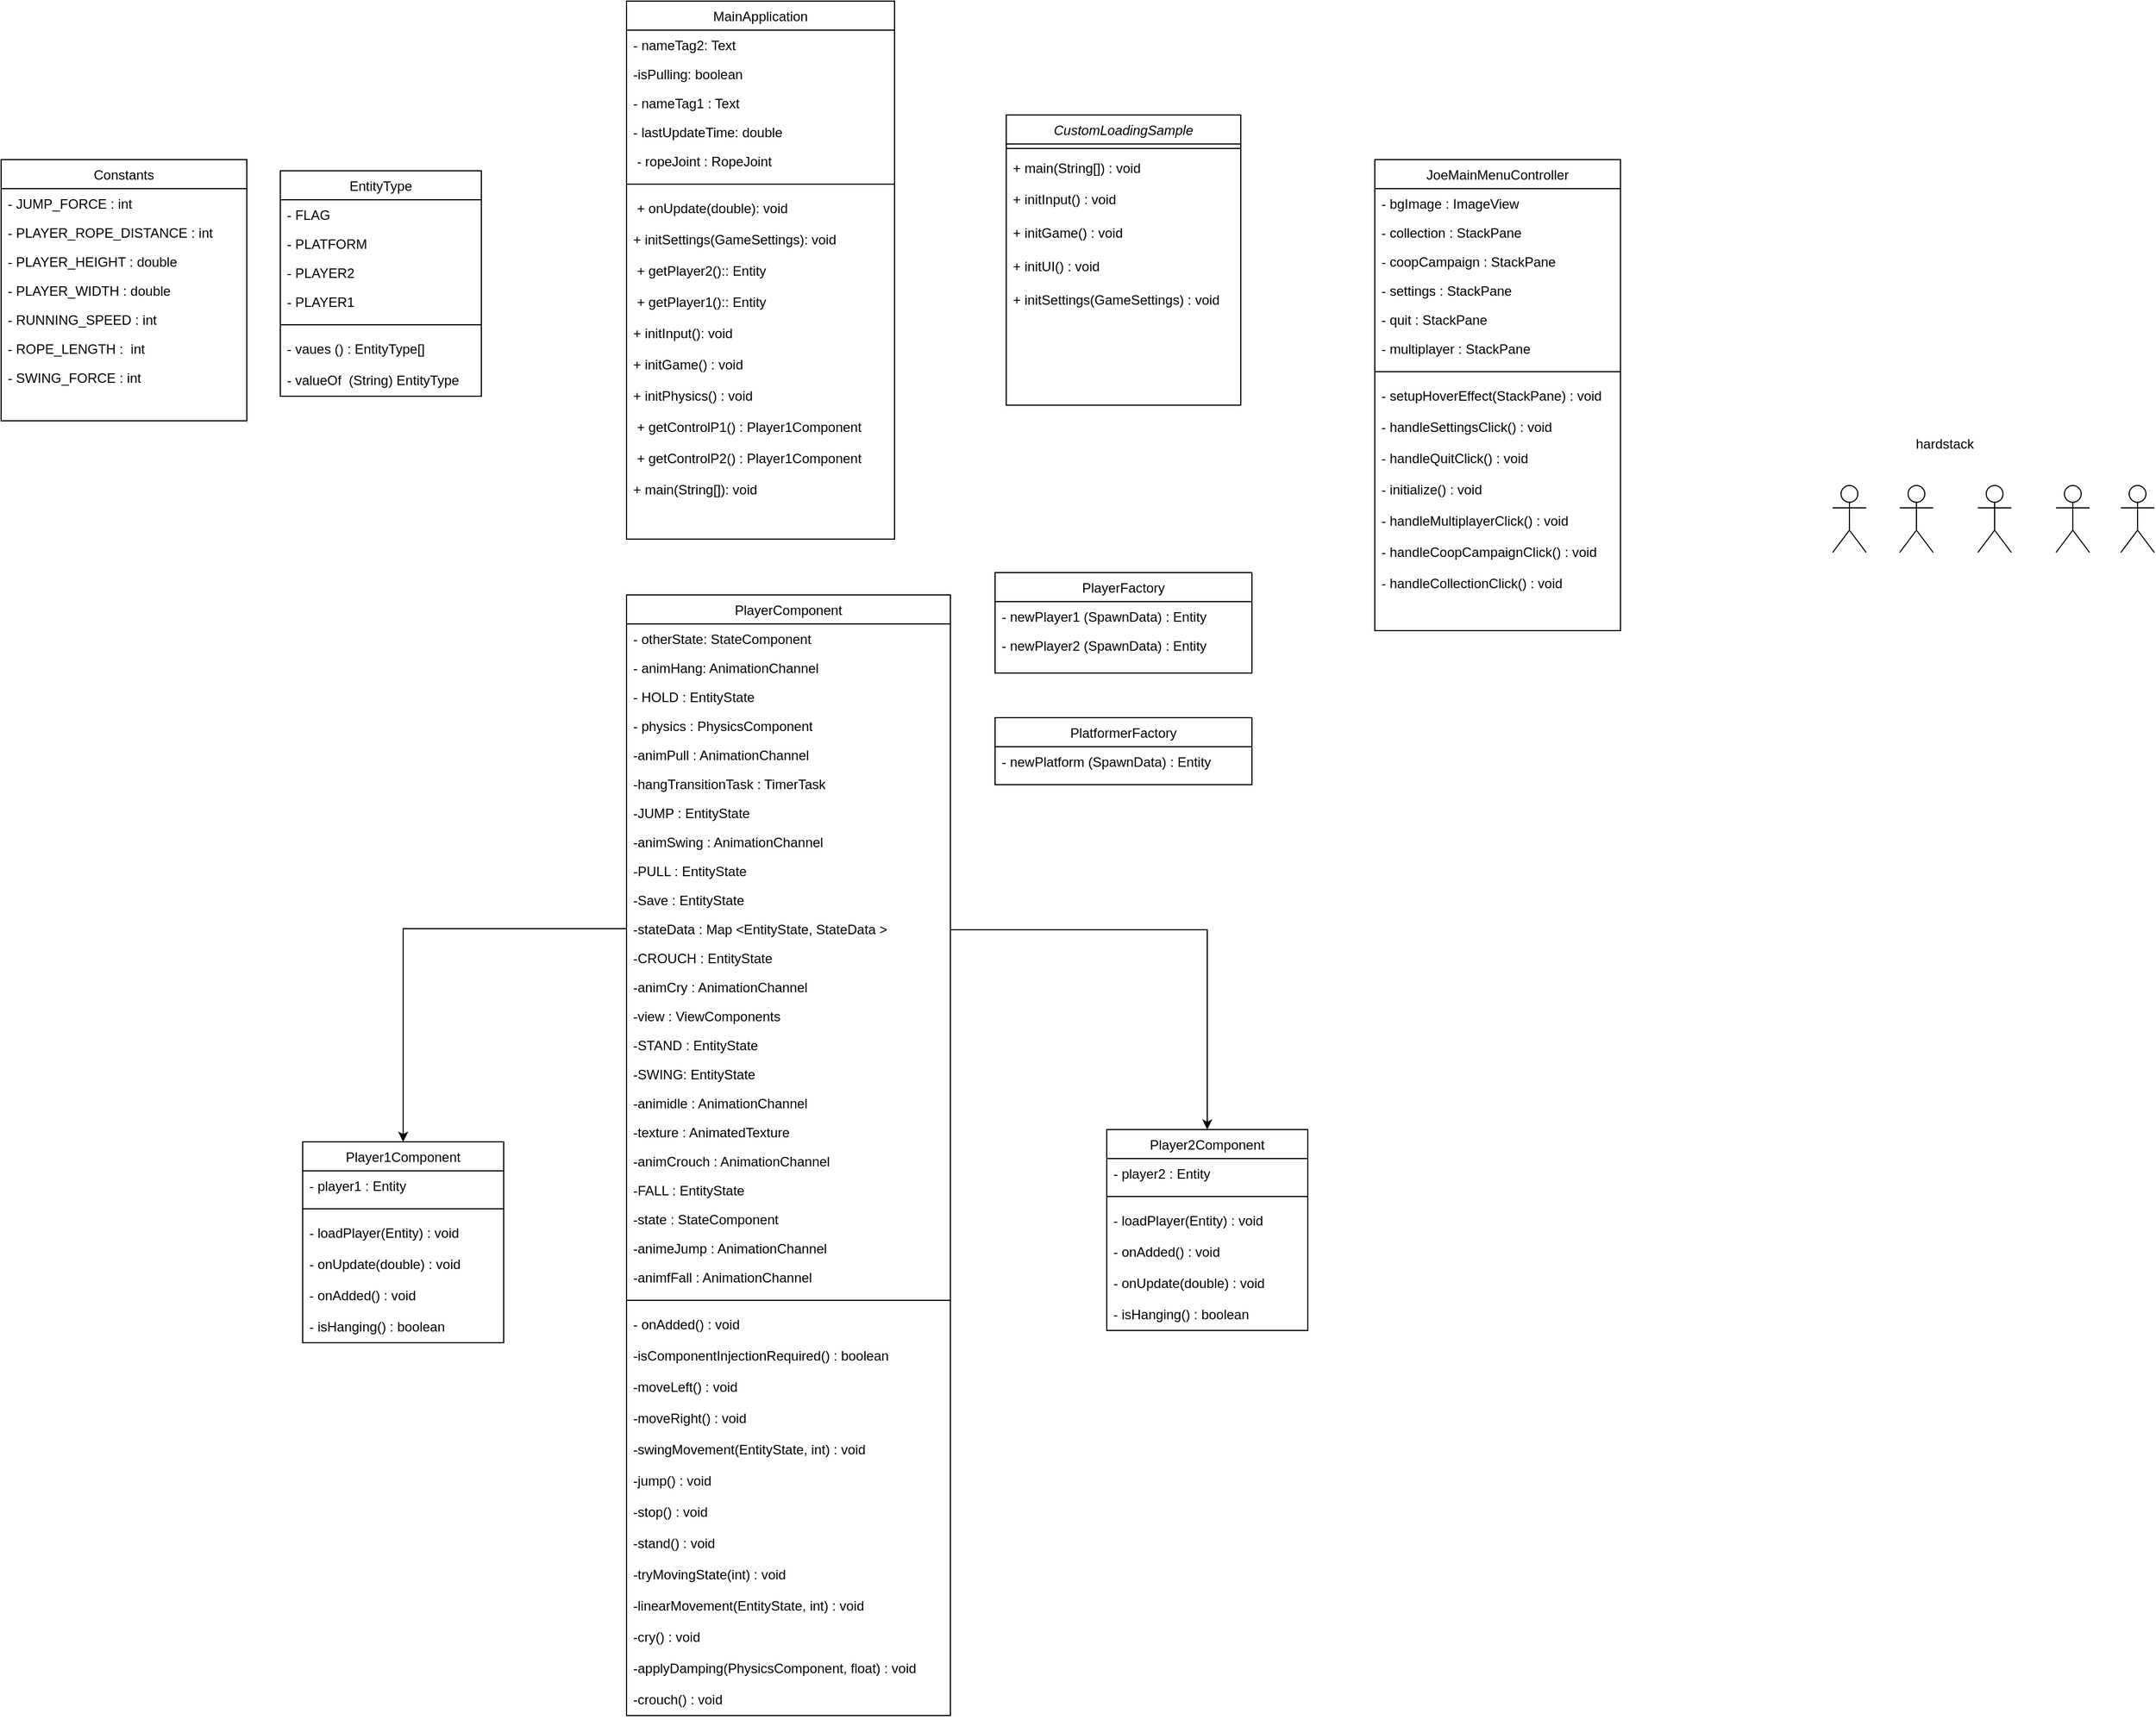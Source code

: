 <mxfile version="26.2.15">
  <diagram id="C5RBs43oDa-KdzZeNtuy" name="Page-1">
    <mxGraphModel dx="2374" dy="3642" grid="1" gridSize="10" guides="1" tooltips="1" connect="1" arrows="1" fold="1" page="1" pageScale="1" pageWidth="827" pageHeight="1169" math="0" shadow="0">
      <root>
        <mxCell id="WIyWlLk6GJQsqaUBKTNV-0" />
        <mxCell id="WIyWlLk6GJQsqaUBKTNV-1" parent="WIyWlLk6GJQsqaUBKTNV-0" />
        <mxCell id="zkfFHV4jXpPFQw0GAbJ--0" value="CustomLoadingSample" style="swimlane;fontStyle=2;align=center;verticalAlign=top;childLayout=stackLayout;horizontal=1;startSize=26;horizontalStack=0;resizeParent=1;resizeLast=0;collapsible=1;marginBottom=0;rounded=0;shadow=0;strokeWidth=1;" parent="WIyWlLk6GJQsqaUBKTNV-1" vertex="1">
          <mxGeometry x="350" y="80" width="210" height="260" as="geometry">
            <mxRectangle x="230" y="140" width="160" height="26" as="alternateBounds" />
          </mxGeometry>
        </mxCell>
        <mxCell id="zkfFHV4jXpPFQw0GAbJ--4" value="" style="line;html=1;strokeWidth=1;align=left;verticalAlign=middle;spacingTop=-1;spacingLeft=3;spacingRight=3;rotatable=0;labelPosition=right;points=[];portConstraint=eastwest;" parent="zkfFHV4jXpPFQw0GAbJ--0" vertex="1">
          <mxGeometry y="26" width="210" height="8" as="geometry" />
        </mxCell>
        <mxCell id="zkfFHV4jXpPFQw0GAbJ--5" value="+ main(String[]) : void" style="text;align=left;verticalAlign=top;spacingLeft=4;spacingRight=4;overflow=hidden;rotatable=0;points=[[0,0.5],[1,0.5]];portConstraint=eastwest;" parent="zkfFHV4jXpPFQw0GAbJ--0" vertex="1">
          <mxGeometry y="34" width="210" height="28" as="geometry" />
        </mxCell>
        <mxCell id="DbV5w_XFNbWN96v9pGrF-8" value="+ initInput() : void" style="text;align=left;verticalAlign=top;spacingLeft=4;spacingRight=4;overflow=hidden;rotatable=0;points=[[0,0.5],[1,0.5]];portConstraint=eastwest;" parent="zkfFHV4jXpPFQw0GAbJ--0" vertex="1">
          <mxGeometry y="62" width="210" height="30" as="geometry" />
        </mxCell>
        <mxCell id="DbV5w_XFNbWN96v9pGrF-9" value="+ initGame() : void" style="text;align=left;verticalAlign=top;spacingLeft=4;spacingRight=4;overflow=hidden;rotatable=0;points=[[0,0.5],[1,0.5]];portConstraint=eastwest;" parent="zkfFHV4jXpPFQw0GAbJ--0" vertex="1">
          <mxGeometry y="92" width="210" height="30" as="geometry" />
        </mxCell>
        <mxCell id="O3Rn4kONq-BnRE4quSy--12" value="+ initUI() : void" style="text;align=left;verticalAlign=top;spacingLeft=4;spacingRight=4;overflow=hidden;rotatable=0;points=[[0,0.5],[1,0.5]];portConstraint=eastwest;" vertex="1" parent="zkfFHV4jXpPFQw0GAbJ--0">
          <mxGeometry y="122" width="210" height="30" as="geometry" />
        </mxCell>
        <mxCell id="O3Rn4kONq-BnRE4quSy--11" value="+ initSettings(GameSettings) : void" style="text;align=left;verticalAlign=top;spacingLeft=4;spacingRight=4;overflow=hidden;rotatable=0;points=[[0,0.5],[1,0.5]];portConstraint=eastwest;" vertex="1" parent="zkfFHV4jXpPFQw0GAbJ--0">
          <mxGeometry y="152" width="210" height="30" as="geometry" />
        </mxCell>
        <mxCell id="O3Rn4kONq-BnRE4quSy--10" style="text;align=left;verticalAlign=top;spacingLeft=4;spacingRight=4;overflow=hidden;rotatable=0;points=[[0,0.5],[1,0.5]];portConstraint=eastwest;" vertex="1" parent="zkfFHV4jXpPFQw0GAbJ--0">
          <mxGeometry y="182" width="210" height="30" as="geometry" />
        </mxCell>
        <mxCell id="O3Rn4kONq-BnRE4quSy--9" style="text;align=left;verticalAlign=top;spacingLeft=4;spacingRight=4;overflow=hidden;rotatable=0;points=[[0,0.5],[1,0.5]];portConstraint=eastwest;" vertex="1" parent="zkfFHV4jXpPFQw0GAbJ--0">
          <mxGeometry y="212" width="210" height="30" as="geometry" />
        </mxCell>
        <mxCell id="zkfFHV4jXpPFQw0GAbJ--13" value="EntityType" style="swimlane;fontStyle=0;align=center;verticalAlign=top;childLayout=stackLayout;horizontal=1;startSize=26;horizontalStack=0;resizeParent=1;resizeLast=0;collapsible=1;marginBottom=0;rounded=0;shadow=0;strokeWidth=1;" parent="WIyWlLk6GJQsqaUBKTNV-1" vertex="1">
          <mxGeometry x="-300" y="130" width="180" height="202" as="geometry">
            <mxRectangle x="340" y="380" width="170" height="26" as="alternateBounds" />
          </mxGeometry>
        </mxCell>
        <mxCell id="zkfFHV4jXpPFQw0GAbJ--14" value="- FLAG" style="text;align=left;verticalAlign=top;spacingLeft=4;spacingRight=4;overflow=hidden;rotatable=0;points=[[0,0.5],[1,0.5]];portConstraint=eastwest;" parent="zkfFHV4jXpPFQw0GAbJ--13" vertex="1">
          <mxGeometry y="26" width="180" height="26" as="geometry" />
        </mxCell>
        <mxCell id="DbV5w_XFNbWN96v9pGrF-10" value="- PLATFORM" style="text;align=left;verticalAlign=top;spacingLeft=4;spacingRight=4;overflow=hidden;rotatable=0;points=[[0,0.5],[1,0.5]];portConstraint=eastwest;" parent="zkfFHV4jXpPFQw0GAbJ--13" vertex="1">
          <mxGeometry y="52" width="180" height="26" as="geometry" />
        </mxCell>
        <mxCell id="DbV5w_XFNbWN96v9pGrF-11" value="- PLAYER2" style="text;align=left;verticalAlign=top;spacingLeft=4;spacingRight=4;overflow=hidden;rotatable=0;points=[[0,0.5],[1,0.5]];portConstraint=eastwest;" parent="zkfFHV4jXpPFQw0GAbJ--13" vertex="1">
          <mxGeometry y="78" width="180" height="26" as="geometry" />
        </mxCell>
        <mxCell id="O3Rn4kONq-BnRE4quSy--18" value="- PLAYER1" style="text;align=left;verticalAlign=top;spacingLeft=4;spacingRight=4;overflow=hidden;rotatable=0;points=[[0,0.5],[1,0.5]];portConstraint=eastwest;" vertex="1" parent="zkfFHV4jXpPFQw0GAbJ--13">
          <mxGeometry y="104" width="180" height="26" as="geometry" />
        </mxCell>
        <mxCell id="zkfFHV4jXpPFQw0GAbJ--15" value="" style="line;html=1;strokeWidth=1;align=left;verticalAlign=middle;spacingTop=-1;spacingLeft=3;spacingRight=3;rotatable=0;labelPosition=right;points=[];portConstraint=eastwest;" parent="zkfFHV4jXpPFQw0GAbJ--13" vertex="1">
          <mxGeometry y="130" width="180" height="16" as="geometry" />
        </mxCell>
        <mxCell id="DbV5w_XFNbWN96v9pGrF-12" value="- vaues () : EntityType[]" style="text;align=left;verticalAlign=top;spacingLeft=4;spacingRight=4;overflow=hidden;rotatable=0;points=[[0,0.5],[1,0.5]];portConstraint=eastwest;" parent="zkfFHV4jXpPFQw0GAbJ--13" vertex="1">
          <mxGeometry y="146" width="180" height="28" as="geometry" />
        </mxCell>
        <mxCell id="DbV5w_XFNbWN96v9pGrF-13" value="- valueOf  (String) EntityType" style="text;align=left;verticalAlign=top;spacingLeft=4;spacingRight=4;overflow=hidden;rotatable=0;points=[[0,0.5],[1,0.5]];portConstraint=eastwest;" parent="zkfFHV4jXpPFQw0GAbJ--13" vertex="1">
          <mxGeometry y="174" width="180" height="28" as="geometry" />
        </mxCell>
        <mxCell id="vvOoQ_VGZWpMhHezO4d6-0" value="&lt;div&gt;&lt;br&gt;&lt;/div&gt;" style="shape=umlActor;verticalLabelPosition=bottom;verticalAlign=top;html=1;outlineConnect=0;" parent="WIyWlLk6GJQsqaUBKTNV-1" vertex="1">
          <mxGeometry x="1290" y="412" width="30" height="60" as="geometry" />
        </mxCell>
        <mxCell id="vvOoQ_VGZWpMhHezO4d6-7" value="" style="shape=umlActor;verticalLabelPosition=bottom;verticalAlign=top;html=1;outlineConnect=0;" parent="WIyWlLk6GJQsqaUBKTNV-1" vertex="1">
          <mxGeometry x="1220" y="412" width="30" height="60" as="geometry" />
        </mxCell>
        <mxCell id="vvOoQ_VGZWpMhHezO4d6-8" value="" style="shape=umlActor;verticalLabelPosition=bottom;verticalAlign=top;html=1;outlineConnect=0;" parent="WIyWlLk6GJQsqaUBKTNV-1" vertex="1">
          <mxGeometry x="1150" y="412" width="30" height="60" as="geometry" />
        </mxCell>
        <mxCell id="vvOoQ_VGZWpMhHezO4d6-9" value="" style="shape=umlActor;verticalLabelPosition=bottom;verticalAlign=top;html=1;outlineConnect=0;" parent="WIyWlLk6GJQsqaUBKTNV-1" vertex="1">
          <mxGeometry x="1090" y="412" width="30" height="60" as="geometry" />
        </mxCell>
        <mxCell id="vvOoQ_VGZWpMhHezO4d6-10" value="" style="shape=umlActor;verticalLabelPosition=bottom;verticalAlign=top;html=1;outlineConnect=0;" parent="WIyWlLk6GJQsqaUBKTNV-1" vertex="1">
          <mxGeometry x="1348" y="412" width="30" height="60" as="geometry" />
        </mxCell>
        <mxCell id="vvOoQ_VGZWpMhHezO4d6-12" value="hardstack" style="text;html=1;align=center;verticalAlign=middle;resizable=0;points=[];autosize=1;strokeColor=none;fillColor=none;" parent="WIyWlLk6GJQsqaUBKTNV-1" vertex="1">
          <mxGeometry x="1150" y="360" width="80" height="30" as="geometry" />
        </mxCell>
        <mxCell id="DbV5w_XFNbWN96v9pGrF-38" value="Player2Component" style="swimlane;fontStyle=0;align=center;verticalAlign=top;childLayout=stackLayout;horizontal=1;startSize=26;horizontalStack=0;resizeParent=1;resizeLast=0;collapsible=1;marginBottom=0;rounded=0;shadow=0;strokeWidth=1;" parent="WIyWlLk6GJQsqaUBKTNV-1" vertex="1">
          <mxGeometry x="440" y="989" width="180" height="180" as="geometry">
            <mxRectangle x="340" y="380" width="170" height="26" as="alternateBounds" />
          </mxGeometry>
        </mxCell>
        <mxCell id="DbV5w_XFNbWN96v9pGrF-39" value="- player2 : Entity" style="text;align=left;verticalAlign=top;spacingLeft=4;spacingRight=4;overflow=hidden;rotatable=0;points=[[0,0.5],[1,0.5]];portConstraint=eastwest;" parent="DbV5w_XFNbWN96v9pGrF-38" vertex="1">
          <mxGeometry y="26" width="180" height="26" as="geometry" />
        </mxCell>
        <mxCell id="DbV5w_XFNbWN96v9pGrF-41" value="" style="line;html=1;strokeWidth=1;align=left;verticalAlign=middle;spacingTop=-1;spacingLeft=3;spacingRight=3;rotatable=0;labelPosition=right;points=[];portConstraint=eastwest;" parent="DbV5w_XFNbWN96v9pGrF-38" vertex="1">
          <mxGeometry y="52" width="180" height="16" as="geometry" />
        </mxCell>
        <mxCell id="DbV5w_XFNbWN96v9pGrF-42" value="- loadPlayer(Entity) : void" style="text;align=left;verticalAlign=top;spacingLeft=4;spacingRight=4;overflow=hidden;rotatable=0;points=[[0,0.5],[1,0.5]];portConstraint=eastwest;" parent="DbV5w_XFNbWN96v9pGrF-38" vertex="1">
          <mxGeometry y="68" width="180" height="28" as="geometry" />
        </mxCell>
        <mxCell id="O3Rn4kONq-BnRE4quSy--27" value="- onAdded() : void" style="text;align=left;verticalAlign=top;spacingLeft=4;spacingRight=4;overflow=hidden;rotatable=0;points=[[0,0.5],[1,0.5]];portConstraint=eastwest;" vertex="1" parent="DbV5w_XFNbWN96v9pGrF-38">
          <mxGeometry y="96" width="180" height="28" as="geometry" />
        </mxCell>
        <mxCell id="DbV5w_XFNbWN96v9pGrF-43" value="- onUpdate(double) : void" style="text;align=left;verticalAlign=top;spacingLeft=4;spacingRight=4;overflow=hidden;rotatable=0;points=[[0,0.5],[1,0.5]];portConstraint=eastwest;" parent="DbV5w_XFNbWN96v9pGrF-38" vertex="1">
          <mxGeometry y="124" width="180" height="28" as="geometry" />
        </mxCell>
        <mxCell id="O3Rn4kONq-BnRE4quSy--26" value="- isHanging() : boolean" style="text;align=left;verticalAlign=top;spacingLeft=4;spacingRight=4;overflow=hidden;rotatable=0;points=[[0,0.5],[1,0.5]];portConstraint=eastwest;" vertex="1" parent="DbV5w_XFNbWN96v9pGrF-38">
          <mxGeometry y="152" width="180" height="28" as="geometry" />
        </mxCell>
        <mxCell id="DbV5w_XFNbWN96v9pGrF-45" value="JoeMainMenuController" style="swimlane;fontStyle=0;align=center;verticalAlign=top;childLayout=stackLayout;horizontal=1;startSize=26;horizontalStack=0;resizeParent=1;resizeLast=0;collapsible=1;marginBottom=0;rounded=0;shadow=0;strokeWidth=1;" parent="WIyWlLk6GJQsqaUBKTNV-1" vertex="1">
          <mxGeometry x="680" y="120" width="220" height="422" as="geometry">
            <mxRectangle x="340" y="380" width="170" height="26" as="alternateBounds" />
          </mxGeometry>
        </mxCell>
        <mxCell id="DbV5w_XFNbWN96v9pGrF-46" value="- bgImage : ImageView" style="text;align=left;verticalAlign=top;spacingLeft=4;spacingRight=4;overflow=hidden;rotatable=0;points=[[0,0.5],[1,0.5]];portConstraint=eastwest;" parent="DbV5w_XFNbWN96v9pGrF-45" vertex="1">
          <mxGeometry y="26" width="220" height="26" as="geometry" />
        </mxCell>
        <mxCell id="DbV5w_XFNbWN96v9pGrF-47" value="- collection : StackPane" style="text;align=left;verticalAlign=top;spacingLeft=4;spacingRight=4;overflow=hidden;rotatable=0;points=[[0,0.5],[1,0.5]];portConstraint=eastwest;" parent="DbV5w_XFNbWN96v9pGrF-45" vertex="1">
          <mxGeometry y="52" width="220" height="26" as="geometry" />
        </mxCell>
        <mxCell id="DbV5w_XFNbWN96v9pGrF-52" value="- coopCampaign : StackPane" style="text;align=left;verticalAlign=top;spacingLeft=4;spacingRight=4;overflow=hidden;rotatable=0;points=[[0,0.5],[1,0.5]];portConstraint=eastwest;" parent="DbV5w_XFNbWN96v9pGrF-45" vertex="1">
          <mxGeometry y="78" width="220" height="26" as="geometry" />
        </mxCell>
        <mxCell id="DbV5w_XFNbWN96v9pGrF-53" value="- settings : StackPane" style="text;align=left;verticalAlign=top;spacingLeft=4;spacingRight=4;overflow=hidden;rotatable=0;points=[[0,0.5],[1,0.5]];portConstraint=eastwest;" parent="DbV5w_XFNbWN96v9pGrF-45" vertex="1">
          <mxGeometry y="104" width="220" height="26" as="geometry" />
        </mxCell>
        <mxCell id="O3Rn4kONq-BnRE4quSy--14" value="- quit : StackPane" style="text;align=left;verticalAlign=top;spacingLeft=4;spacingRight=4;overflow=hidden;rotatable=0;points=[[0,0.5],[1,0.5]];portConstraint=eastwest;" vertex="1" parent="DbV5w_XFNbWN96v9pGrF-45">
          <mxGeometry y="130" width="220" height="26" as="geometry" />
        </mxCell>
        <mxCell id="O3Rn4kONq-BnRE4quSy--13" value="- multiplayer : StackPane" style="text;align=left;verticalAlign=top;spacingLeft=4;spacingRight=4;overflow=hidden;rotatable=0;points=[[0,0.5],[1,0.5]];portConstraint=eastwest;" vertex="1" parent="DbV5w_XFNbWN96v9pGrF-45">
          <mxGeometry y="156" width="220" height="26" as="geometry" />
        </mxCell>
        <mxCell id="DbV5w_XFNbWN96v9pGrF-48" value="" style="line;html=1;strokeWidth=1;align=left;verticalAlign=middle;spacingTop=-1;spacingLeft=3;spacingRight=3;rotatable=0;labelPosition=right;points=[];portConstraint=eastwest;" parent="DbV5w_XFNbWN96v9pGrF-45" vertex="1">
          <mxGeometry y="182" width="220" height="16" as="geometry" />
        </mxCell>
        <mxCell id="DbV5w_XFNbWN96v9pGrF-49" value="- setupHoverEffect(StackPane) : void" style="text;align=left;verticalAlign=top;spacingLeft=4;spacingRight=4;overflow=hidden;rotatable=0;points=[[0,0.5],[1,0.5]];portConstraint=eastwest;" parent="DbV5w_XFNbWN96v9pGrF-45" vertex="1">
          <mxGeometry y="198" width="220" height="28" as="geometry" />
        </mxCell>
        <mxCell id="DbV5w_XFNbWN96v9pGrF-50" value="- handleSettingsClick() : void" style="text;align=left;verticalAlign=top;spacingLeft=4;spacingRight=4;overflow=hidden;rotatable=0;points=[[0,0.5],[1,0.5]];portConstraint=eastwest;" parent="DbV5w_XFNbWN96v9pGrF-45" vertex="1">
          <mxGeometry y="226" width="220" height="28" as="geometry" />
        </mxCell>
        <mxCell id="O3Rn4kONq-BnRE4quSy--24" value="- handleQuitClick() : void" style="text;align=left;verticalAlign=top;spacingLeft=4;spacingRight=4;overflow=hidden;rotatable=0;points=[[0,0.5],[1,0.5]];portConstraint=eastwest;" vertex="1" parent="DbV5w_XFNbWN96v9pGrF-45">
          <mxGeometry y="254" width="220" height="28" as="geometry" />
        </mxCell>
        <mxCell id="O3Rn4kONq-BnRE4quSy--23" value="- initialize() : void" style="text;align=left;verticalAlign=top;spacingLeft=4;spacingRight=4;overflow=hidden;rotatable=0;points=[[0,0.5],[1,0.5]];portConstraint=eastwest;" vertex="1" parent="DbV5w_XFNbWN96v9pGrF-45">
          <mxGeometry y="282" width="220" height="28" as="geometry" />
        </mxCell>
        <mxCell id="O3Rn4kONq-BnRE4quSy--22" value="- handleMultiplayerClick() : void" style="text;align=left;verticalAlign=top;spacingLeft=4;spacingRight=4;overflow=hidden;rotatable=0;points=[[0,0.5],[1,0.5]];portConstraint=eastwest;" vertex="1" parent="DbV5w_XFNbWN96v9pGrF-45">
          <mxGeometry y="310" width="220" height="28" as="geometry" />
        </mxCell>
        <mxCell id="O3Rn4kONq-BnRE4quSy--21" value="- handleCoopCampaignClick() : void" style="text;align=left;verticalAlign=top;spacingLeft=4;spacingRight=4;overflow=hidden;rotatable=0;points=[[0,0.5],[1,0.5]];portConstraint=eastwest;" vertex="1" parent="DbV5w_XFNbWN96v9pGrF-45">
          <mxGeometry y="338" width="220" height="28" as="geometry" />
        </mxCell>
        <mxCell id="O3Rn4kONq-BnRE4quSy--20" value="- handleCollectionClick() : void" style="text;align=left;verticalAlign=top;spacingLeft=4;spacingRight=4;overflow=hidden;rotatable=0;points=[[0,0.5],[1,0.5]];portConstraint=eastwest;" vertex="1" parent="DbV5w_XFNbWN96v9pGrF-45">
          <mxGeometry y="366" width="220" height="28" as="geometry" />
        </mxCell>
        <mxCell id="O3Rn4kONq-BnRE4quSy--19" style="text;align=left;verticalAlign=top;spacingLeft=4;spacingRight=4;overflow=hidden;rotatable=0;points=[[0,0.5],[1,0.5]];portConstraint=eastwest;" vertex="1" parent="DbV5w_XFNbWN96v9pGrF-45">
          <mxGeometry y="394" width="220" height="28" as="geometry" />
        </mxCell>
        <mxCell id="O3Rn4kONq-BnRE4quSy--65" style="edgeStyle=orthogonalEdgeStyle;rounded=0;orthogonalLoop=1;jettySize=auto;html=1;entryX=0.5;entryY=0;entryDx=0;entryDy=0;" edge="1" parent="WIyWlLk6GJQsqaUBKTNV-1" source="DbV5w_XFNbWN96v9pGrF-62" target="DbV5w_XFNbWN96v9pGrF-38">
          <mxGeometry relative="1" as="geometry">
            <Array as="points">
              <mxPoint x="530" y="810" />
            </Array>
          </mxGeometry>
        </mxCell>
        <mxCell id="DbV5w_XFNbWN96v9pGrF-62" value="PlayerComponent" style="swimlane;fontStyle=0;align=center;verticalAlign=top;childLayout=stackLayout;horizontal=1;startSize=26;horizontalStack=0;resizeParent=1;resizeLast=0;collapsible=1;marginBottom=0;rounded=0;shadow=0;strokeWidth=1;" parent="WIyWlLk6GJQsqaUBKTNV-1" vertex="1">
          <mxGeometry x="10" y="510" width="290" height="1004" as="geometry">
            <mxRectangle x="340" y="380" width="170" height="26" as="alternateBounds" />
          </mxGeometry>
        </mxCell>
        <mxCell id="DbV5w_XFNbWN96v9pGrF-63" value="- otherState: StateComponent" style="text;align=left;verticalAlign=top;spacingLeft=4;spacingRight=4;overflow=hidden;rotatable=0;points=[[0,0.5],[1,0.5]];portConstraint=eastwest;" parent="DbV5w_XFNbWN96v9pGrF-62" vertex="1">
          <mxGeometry y="26" width="290" height="26" as="geometry" />
        </mxCell>
        <mxCell id="DbV5w_XFNbWN96v9pGrF-67" value="- animHang: AnimationChannel" style="text;align=left;verticalAlign=top;spacingLeft=4;spacingRight=4;overflow=hidden;rotatable=0;points=[[0,0.5],[1,0.5]];portConstraint=eastwest;" parent="DbV5w_XFNbWN96v9pGrF-62" vertex="1">
          <mxGeometry y="52" width="290" height="26" as="geometry" />
        </mxCell>
        <mxCell id="DbV5w_XFNbWN96v9pGrF-68" value="- HOLD : EntityState" style="text;align=left;verticalAlign=top;spacingLeft=4;spacingRight=4;overflow=hidden;rotatable=0;points=[[0,0.5],[1,0.5]];portConstraint=eastwest;" parent="DbV5w_XFNbWN96v9pGrF-62" vertex="1">
          <mxGeometry y="78" width="290" height="26" as="geometry" />
        </mxCell>
        <mxCell id="DbV5w_XFNbWN96v9pGrF-69" value="- physics : PhysicsComponent" style="text;align=left;verticalAlign=top;spacingLeft=4;spacingRight=4;overflow=hidden;rotatable=0;points=[[0,0.5],[1,0.5]];portConstraint=eastwest;" parent="DbV5w_XFNbWN96v9pGrF-62" vertex="1">
          <mxGeometry y="104" width="290" height="26" as="geometry" />
        </mxCell>
        <mxCell id="O3Rn4kONq-BnRE4quSy--44" value="-animPull : AnimationChannel" style="text;align=left;verticalAlign=top;spacingLeft=4;spacingRight=4;overflow=hidden;rotatable=0;points=[[0,0.5],[1,0.5]];portConstraint=eastwest;" vertex="1" parent="DbV5w_XFNbWN96v9pGrF-62">
          <mxGeometry y="130" width="290" height="26" as="geometry" />
        </mxCell>
        <mxCell id="O3Rn4kONq-BnRE4quSy--43" value="-hangTransitionTask : TimerTask" style="text;align=left;verticalAlign=top;spacingLeft=4;spacingRight=4;overflow=hidden;rotatable=0;points=[[0,0.5],[1,0.5]];portConstraint=eastwest;" vertex="1" parent="DbV5w_XFNbWN96v9pGrF-62">
          <mxGeometry y="156" width="290" height="26" as="geometry" />
        </mxCell>
        <mxCell id="O3Rn4kONq-BnRE4quSy--42" value="-JUMP : EntityState" style="text;align=left;verticalAlign=top;spacingLeft=4;spacingRight=4;overflow=hidden;rotatable=0;points=[[0,0.5],[1,0.5]];portConstraint=eastwest;" vertex="1" parent="DbV5w_XFNbWN96v9pGrF-62">
          <mxGeometry y="182" width="290" height="26" as="geometry" />
        </mxCell>
        <mxCell id="O3Rn4kONq-BnRE4quSy--41" value="-animSwing : AnimationChannel" style="text;align=left;verticalAlign=top;spacingLeft=4;spacingRight=4;overflow=hidden;rotatable=0;points=[[0,0.5],[1,0.5]];portConstraint=eastwest;" vertex="1" parent="DbV5w_XFNbWN96v9pGrF-62">
          <mxGeometry y="208" width="290" height="26" as="geometry" />
        </mxCell>
        <mxCell id="O3Rn4kONq-BnRE4quSy--40" value="-PULL : EntityState" style="text;align=left;verticalAlign=top;spacingLeft=4;spacingRight=4;overflow=hidden;rotatable=0;points=[[0,0.5],[1,0.5]];portConstraint=eastwest;" vertex="1" parent="DbV5w_XFNbWN96v9pGrF-62">
          <mxGeometry y="234" width="290" height="26" as="geometry" />
        </mxCell>
        <mxCell id="O3Rn4kONq-BnRE4quSy--39" value="-Save : EntityState" style="text;align=left;verticalAlign=top;spacingLeft=4;spacingRight=4;overflow=hidden;rotatable=0;points=[[0,0.5],[1,0.5]];portConstraint=eastwest;" vertex="1" parent="DbV5w_XFNbWN96v9pGrF-62">
          <mxGeometry y="260" width="290" height="26" as="geometry" />
        </mxCell>
        <mxCell id="O3Rn4kONq-BnRE4quSy--38" value="-stateData : Map &lt;EntityState, StateData &gt;" style="text;align=left;verticalAlign=top;spacingLeft=4;spacingRight=4;overflow=hidden;rotatable=0;points=[[0,0.5],[1,0.5]];portConstraint=eastwest;" vertex="1" parent="DbV5w_XFNbWN96v9pGrF-62">
          <mxGeometry y="286" width="290" height="26" as="geometry" />
        </mxCell>
        <mxCell id="O3Rn4kONq-BnRE4quSy--37" value="-CROUCH : EntityState" style="text;align=left;verticalAlign=top;spacingLeft=4;spacingRight=4;overflow=hidden;rotatable=0;points=[[0,0.5],[1,0.5]];portConstraint=eastwest;" vertex="1" parent="DbV5w_XFNbWN96v9pGrF-62">
          <mxGeometry y="312" width="290" height="26" as="geometry" />
        </mxCell>
        <mxCell id="O3Rn4kONq-BnRE4quSy--36" value="-animCry : AnimationChannel" style="text;align=left;verticalAlign=top;spacingLeft=4;spacingRight=4;overflow=hidden;rotatable=0;points=[[0,0.5],[1,0.5]];portConstraint=eastwest;" vertex="1" parent="DbV5w_XFNbWN96v9pGrF-62">
          <mxGeometry y="338" width="290" height="26" as="geometry" />
        </mxCell>
        <mxCell id="O3Rn4kONq-BnRE4quSy--35" value="-view : ViewComponents" style="text;align=left;verticalAlign=top;spacingLeft=4;spacingRight=4;overflow=hidden;rotatable=0;points=[[0,0.5],[1,0.5]];portConstraint=eastwest;" vertex="1" parent="DbV5w_XFNbWN96v9pGrF-62">
          <mxGeometry y="364" width="290" height="26" as="geometry" />
        </mxCell>
        <mxCell id="O3Rn4kONq-BnRE4quSy--49" value="-STAND : EntityState" style="text;align=left;verticalAlign=top;spacingLeft=4;spacingRight=4;overflow=hidden;rotatable=0;points=[[0,0.5],[1,0.5]];portConstraint=eastwest;" vertex="1" parent="DbV5w_XFNbWN96v9pGrF-62">
          <mxGeometry y="390" width="290" height="26" as="geometry" />
        </mxCell>
        <mxCell id="O3Rn4kONq-BnRE4quSy--48" value="-SWING: EntityState" style="text;align=left;verticalAlign=top;spacingLeft=4;spacingRight=4;overflow=hidden;rotatable=0;points=[[0,0.5],[1,0.5]];portConstraint=eastwest;" vertex="1" parent="DbV5w_XFNbWN96v9pGrF-62">
          <mxGeometry y="416" width="290" height="26" as="geometry" />
        </mxCell>
        <mxCell id="O3Rn4kONq-BnRE4quSy--47" value="-animidle : AnimationChannel" style="text;align=left;verticalAlign=top;spacingLeft=4;spacingRight=4;overflow=hidden;rotatable=0;points=[[0,0.5],[1,0.5]];portConstraint=eastwest;" vertex="1" parent="DbV5w_XFNbWN96v9pGrF-62">
          <mxGeometry y="442" width="290" height="26" as="geometry" />
        </mxCell>
        <mxCell id="O3Rn4kONq-BnRE4quSy--46" value="-texture : AnimatedTexture" style="text;align=left;verticalAlign=top;spacingLeft=4;spacingRight=4;overflow=hidden;rotatable=0;points=[[0,0.5],[1,0.5]];portConstraint=eastwest;" vertex="1" parent="DbV5w_XFNbWN96v9pGrF-62">
          <mxGeometry y="468" width="290" height="26" as="geometry" />
        </mxCell>
        <mxCell id="O3Rn4kONq-BnRE4quSy--45" value="-animCrouch : AnimationChannel" style="text;align=left;verticalAlign=top;spacingLeft=4;spacingRight=4;overflow=hidden;rotatable=0;points=[[0,0.5],[1,0.5]];portConstraint=eastwest;" vertex="1" parent="DbV5w_XFNbWN96v9pGrF-62">
          <mxGeometry y="494" width="290" height="26" as="geometry" />
        </mxCell>
        <mxCell id="O3Rn4kONq-BnRE4quSy--51" value="-FALL : EntityState" style="text;align=left;verticalAlign=top;spacingLeft=4;spacingRight=4;overflow=hidden;rotatable=0;points=[[0,0.5],[1,0.5]];portConstraint=eastwest;" vertex="1" parent="DbV5w_XFNbWN96v9pGrF-62">
          <mxGeometry y="520" width="290" height="26" as="geometry" />
        </mxCell>
        <mxCell id="O3Rn4kONq-BnRE4quSy--53" value="-state : StateComponent" style="text;align=left;verticalAlign=top;spacingLeft=4;spacingRight=4;overflow=hidden;rotatable=0;points=[[0,0.5],[1,0.5]];portConstraint=eastwest;" vertex="1" parent="DbV5w_XFNbWN96v9pGrF-62">
          <mxGeometry y="546" width="290" height="26" as="geometry" />
        </mxCell>
        <mxCell id="O3Rn4kONq-BnRE4quSy--52" value="-animeJump : AnimationChannel" style="text;align=left;verticalAlign=top;spacingLeft=4;spacingRight=4;overflow=hidden;rotatable=0;points=[[0,0.5],[1,0.5]];portConstraint=eastwest;" vertex="1" parent="DbV5w_XFNbWN96v9pGrF-62">
          <mxGeometry y="572" width="290" height="26" as="geometry" />
        </mxCell>
        <mxCell id="O3Rn4kONq-BnRE4quSy--50" value="-animfFall : AnimationChannel" style="text;align=left;verticalAlign=top;spacingLeft=4;spacingRight=4;overflow=hidden;rotatable=0;points=[[0,0.5],[1,0.5]];portConstraint=eastwest;" vertex="1" parent="DbV5w_XFNbWN96v9pGrF-62">
          <mxGeometry y="598" width="290" height="26" as="geometry" />
        </mxCell>
        <mxCell id="DbV5w_XFNbWN96v9pGrF-64" value="" style="line;html=1;strokeWidth=1;align=left;verticalAlign=middle;spacingTop=-1;spacingLeft=3;spacingRight=3;rotatable=0;labelPosition=right;points=[];portConstraint=eastwest;" parent="DbV5w_XFNbWN96v9pGrF-62" vertex="1">
          <mxGeometry y="624" width="290" height="16" as="geometry" />
        </mxCell>
        <mxCell id="DbV5w_XFNbWN96v9pGrF-65" value="- onAdded() : void" style="text;align=left;verticalAlign=top;spacingLeft=4;spacingRight=4;overflow=hidden;rotatable=0;points=[[0,0.5],[1,0.5]];portConstraint=eastwest;" parent="DbV5w_XFNbWN96v9pGrF-62" vertex="1">
          <mxGeometry y="640" width="290" height="28" as="geometry" />
        </mxCell>
        <mxCell id="DbV5w_XFNbWN96v9pGrF-66" value="-isComponentInjectionRequired() : boolean" style="text;align=left;verticalAlign=top;spacingLeft=4;spacingRight=4;overflow=hidden;rotatable=0;points=[[0,0.5],[1,0.5]];portConstraint=eastwest;" parent="DbV5w_XFNbWN96v9pGrF-62" vertex="1">
          <mxGeometry y="668" width="290" height="28" as="geometry" />
        </mxCell>
        <mxCell id="O3Rn4kONq-BnRE4quSy--59" value="-moveLeft() : void" style="text;align=left;verticalAlign=top;spacingLeft=4;spacingRight=4;overflow=hidden;rotatable=0;points=[[0,0.5],[1,0.5]];portConstraint=eastwest;" vertex="1" parent="DbV5w_XFNbWN96v9pGrF-62">
          <mxGeometry y="696" width="290" height="28" as="geometry" />
        </mxCell>
        <mxCell id="O3Rn4kONq-BnRE4quSy--58" value="-moveRight() : void" style="text;align=left;verticalAlign=top;spacingLeft=4;spacingRight=4;overflow=hidden;rotatable=0;points=[[0,0.5],[1,0.5]];portConstraint=eastwest;" vertex="1" parent="DbV5w_XFNbWN96v9pGrF-62">
          <mxGeometry y="724" width="290" height="28" as="geometry" />
        </mxCell>
        <mxCell id="O3Rn4kONq-BnRE4quSy--57" value="-swingMovement(EntityState, int) : void" style="text;align=left;verticalAlign=top;spacingLeft=4;spacingRight=4;overflow=hidden;rotatable=0;points=[[0,0.5],[1,0.5]];portConstraint=eastwest;" vertex="1" parent="DbV5w_XFNbWN96v9pGrF-62">
          <mxGeometry y="752" width="290" height="28" as="geometry" />
        </mxCell>
        <mxCell id="O3Rn4kONq-BnRE4quSy--56" value="-jump() : void" style="text;align=left;verticalAlign=top;spacingLeft=4;spacingRight=4;overflow=hidden;rotatable=0;points=[[0,0.5],[1,0.5]];portConstraint=eastwest;" vertex="1" parent="DbV5w_XFNbWN96v9pGrF-62">
          <mxGeometry y="780" width="290" height="28" as="geometry" />
        </mxCell>
        <mxCell id="O3Rn4kONq-BnRE4quSy--55" value="-stop() : void" style="text;align=left;verticalAlign=top;spacingLeft=4;spacingRight=4;overflow=hidden;rotatable=0;points=[[0,0.5],[1,0.5]];portConstraint=eastwest;" vertex="1" parent="DbV5w_XFNbWN96v9pGrF-62">
          <mxGeometry y="808" width="290" height="28" as="geometry" />
        </mxCell>
        <mxCell id="O3Rn4kONq-BnRE4quSy--54" value="-stand() : void" style="text;align=left;verticalAlign=top;spacingLeft=4;spacingRight=4;overflow=hidden;rotatable=0;points=[[0,0.5],[1,0.5]];portConstraint=eastwest;" vertex="1" parent="DbV5w_XFNbWN96v9pGrF-62">
          <mxGeometry y="836" width="290" height="28" as="geometry" />
        </mxCell>
        <mxCell id="O3Rn4kONq-BnRE4quSy--63" value="-tryMovingState(int) : void" style="text;align=left;verticalAlign=top;spacingLeft=4;spacingRight=4;overflow=hidden;rotatable=0;points=[[0,0.5],[1,0.5]];portConstraint=eastwest;" vertex="1" parent="DbV5w_XFNbWN96v9pGrF-62">
          <mxGeometry y="864" width="290" height="28" as="geometry" />
        </mxCell>
        <mxCell id="O3Rn4kONq-BnRE4quSy--62" value="-linearMovement(EntityState, int) : void" style="text;align=left;verticalAlign=top;spacingLeft=4;spacingRight=4;overflow=hidden;rotatable=0;points=[[0,0.5],[1,0.5]];portConstraint=eastwest;" vertex="1" parent="DbV5w_XFNbWN96v9pGrF-62">
          <mxGeometry y="892" width="290" height="28" as="geometry" />
        </mxCell>
        <mxCell id="O3Rn4kONq-BnRE4quSy--61" value="-cry() : void" style="text;align=left;verticalAlign=top;spacingLeft=4;spacingRight=4;overflow=hidden;rotatable=0;points=[[0,0.5],[1,0.5]];portConstraint=eastwest;" vertex="1" parent="DbV5w_XFNbWN96v9pGrF-62">
          <mxGeometry y="920" width="290" height="28" as="geometry" />
        </mxCell>
        <mxCell id="O3Rn4kONq-BnRE4quSy--60" value="-applyDamping(PhysicsComponent, float) : void" style="text;align=left;verticalAlign=top;spacingLeft=4;spacingRight=4;overflow=hidden;rotatable=0;points=[[0,0.5],[1,0.5]];portConstraint=eastwest;" vertex="1" parent="DbV5w_XFNbWN96v9pGrF-62">
          <mxGeometry y="948" width="290" height="28" as="geometry" />
        </mxCell>
        <mxCell id="O3Rn4kONq-BnRE4quSy--64" value="-crouch() : void" style="text;align=left;verticalAlign=top;spacingLeft=4;spacingRight=4;overflow=hidden;rotatable=0;points=[[0,0.5],[1,0.5]];portConstraint=eastwest;" vertex="1" parent="DbV5w_XFNbWN96v9pGrF-62">
          <mxGeometry y="976" width="290" height="28" as="geometry" />
        </mxCell>
        <mxCell id="DbV5w_XFNbWN96v9pGrF-89" value="MainApplication" style="swimlane;fontStyle=0;align=center;verticalAlign=top;childLayout=stackLayout;horizontal=1;startSize=26;horizontalStack=0;resizeParent=1;resizeLast=0;collapsible=1;marginBottom=0;rounded=0;shadow=0;strokeWidth=1;" parent="WIyWlLk6GJQsqaUBKTNV-1" vertex="1">
          <mxGeometry x="10" y="-22" width="240" height="482" as="geometry">
            <mxRectangle x="340" y="380" width="170" height="26" as="alternateBounds" />
          </mxGeometry>
        </mxCell>
        <mxCell id="DbV5w_XFNbWN96v9pGrF-90" value="- nameTag2: Text&#xa;" style="text;align=left;verticalAlign=top;spacingLeft=4;spacingRight=4;overflow=hidden;rotatable=0;points=[[0,0.5],[1,0.5]];portConstraint=eastwest;" parent="DbV5w_XFNbWN96v9pGrF-89" vertex="1">
          <mxGeometry y="26" width="240" height="26" as="geometry" />
        </mxCell>
        <mxCell id="DbV5w_XFNbWN96v9pGrF-91" value="-isPulling: boolean" style="text;align=left;verticalAlign=top;spacingLeft=4;spacingRight=4;overflow=hidden;rotatable=0;points=[[0,0.5],[1,0.5]];portConstraint=eastwest;" parent="DbV5w_XFNbWN96v9pGrF-89" vertex="1">
          <mxGeometry y="52" width="240" height="26" as="geometry" />
        </mxCell>
        <mxCell id="DbV5w_XFNbWN96v9pGrF-92" value="- nameTag1 : Text" style="text;align=left;verticalAlign=top;spacingLeft=4;spacingRight=4;overflow=hidden;rotatable=0;points=[[0,0.5],[1,0.5]];portConstraint=eastwest;" parent="DbV5w_XFNbWN96v9pGrF-89" vertex="1">
          <mxGeometry y="78" width="240" height="26" as="geometry" />
        </mxCell>
        <mxCell id="DbV5w_XFNbWN96v9pGrF-96" value="- lastUpdateTime: double" style="text;align=left;verticalAlign=top;spacingLeft=4;spacingRight=4;overflow=hidden;rotatable=0;points=[[0,0.5],[1,0.5]];portConstraint=eastwest;" parent="DbV5w_XFNbWN96v9pGrF-89" vertex="1">
          <mxGeometry y="104" width="240" height="26" as="geometry" />
        </mxCell>
        <mxCell id="DbV5w_XFNbWN96v9pGrF-97" value=" - ropeJoint : RopeJoint" style="text;align=left;verticalAlign=top;spacingLeft=4;spacingRight=4;overflow=hidden;rotatable=0;points=[[0,0.5],[1,0.5]];portConstraint=eastwest;" parent="DbV5w_XFNbWN96v9pGrF-89" vertex="1">
          <mxGeometry y="130" width="240" height="26" as="geometry" />
        </mxCell>
        <mxCell id="DbV5w_XFNbWN96v9pGrF-93" value="" style="line;html=1;strokeWidth=1;align=left;verticalAlign=middle;spacingTop=-1;spacingLeft=3;spacingRight=3;rotatable=0;labelPosition=right;points=[];portConstraint=eastwest;" parent="DbV5w_XFNbWN96v9pGrF-89" vertex="1">
          <mxGeometry y="156" width="240" height="16" as="geometry" />
        </mxCell>
        <mxCell id="DbV5w_XFNbWN96v9pGrF-94" value=" + onUpdate(double): void  " style="text;align=left;verticalAlign=top;spacingLeft=4;spacingRight=4;overflow=hidden;rotatable=0;points=[[0,0.5],[1,0.5]];portConstraint=eastwest;" parent="DbV5w_XFNbWN96v9pGrF-89" vertex="1">
          <mxGeometry y="172" width="240" height="28" as="geometry" />
        </mxCell>
        <mxCell id="DbV5w_XFNbWN96v9pGrF-95" value="+ initSettings(GameSettings): void&#xa;" style="text;align=left;verticalAlign=top;spacingLeft=4;spacingRight=4;overflow=hidden;rotatable=0;points=[[0,0.5],[1,0.5]];portConstraint=eastwest;" parent="DbV5w_XFNbWN96v9pGrF-89" vertex="1">
          <mxGeometry y="200" width="240" height="28" as="geometry" />
        </mxCell>
        <mxCell id="DbV5w_XFNbWN96v9pGrF-99" value=" + getPlayer2():: Entity" style="text;align=left;verticalAlign=top;spacingLeft=4;spacingRight=4;overflow=hidden;rotatable=0;points=[[0,0.5],[1,0.5]];portConstraint=eastwest;" parent="DbV5w_XFNbWN96v9pGrF-89" vertex="1">
          <mxGeometry y="228" width="240" height="28" as="geometry" />
        </mxCell>
        <mxCell id="DbV5w_XFNbWN96v9pGrF-101" value=" + getPlayer1():: Entity" style="text;align=left;verticalAlign=top;spacingLeft=4;spacingRight=4;overflow=hidden;rotatable=0;points=[[0,0.5],[1,0.5]];portConstraint=eastwest;" parent="DbV5w_XFNbWN96v9pGrF-89" vertex="1">
          <mxGeometry y="256" width="240" height="28" as="geometry" />
        </mxCell>
        <mxCell id="DbV5w_XFNbWN96v9pGrF-100" value="+ initInput(): void" style="text;align=left;verticalAlign=top;spacingLeft=4;spacingRight=4;overflow=hidden;rotatable=0;points=[[0,0.5],[1,0.5]];portConstraint=eastwest;" parent="DbV5w_XFNbWN96v9pGrF-89" vertex="1">
          <mxGeometry y="284" width="240" height="28" as="geometry" />
        </mxCell>
        <mxCell id="DbV5w_XFNbWN96v9pGrF-145" value="+ initGame() : void&#xa;" style="text;align=left;verticalAlign=top;spacingLeft=4;spacingRight=4;overflow=hidden;rotatable=0;points=[[0,0.5],[1,0.5]];portConstraint=eastwest;" parent="DbV5w_XFNbWN96v9pGrF-89" vertex="1">
          <mxGeometry y="312" width="240" height="28" as="geometry" />
        </mxCell>
        <mxCell id="O3Rn4kONq-BnRE4quSy--8" value="+ initPhysics() : void" style="text;align=left;verticalAlign=top;spacingLeft=4;spacingRight=4;overflow=hidden;rotatable=0;points=[[0,0.5],[1,0.5]];portConstraint=eastwest;" vertex="1" parent="DbV5w_XFNbWN96v9pGrF-89">
          <mxGeometry y="340" width="240" height="28" as="geometry" />
        </mxCell>
        <mxCell id="O3Rn4kONq-BnRE4quSy--7" value=" + getControlP1() : Player1Component" style="text;align=left;verticalAlign=top;spacingLeft=4;spacingRight=4;overflow=hidden;rotatable=0;points=[[0,0.5],[1,0.5]];portConstraint=eastwest;" vertex="1" parent="DbV5w_XFNbWN96v9pGrF-89">
          <mxGeometry y="368" width="240" height="28" as="geometry" />
        </mxCell>
        <mxCell id="O3Rn4kONq-BnRE4quSy--6" value=" + getControlP2() : Player1Component" style="text;align=left;verticalAlign=top;spacingLeft=4;spacingRight=4;overflow=hidden;rotatable=0;points=[[0,0.5],[1,0.5]];portConstraint=eastwest;" vertex="1" parent="DbV5w_XFNbWN96v9pGrF-89">
          <mxGeometry y="396" width="240" height="28" as="geometry" />
        </mxCell>
        <mxCell id="O3Rn4kONq-BnRE4quSy--5" value="+ main(String[]): void" style="text;align=left;verticalAlign=top;spacingLeft=4;spacingRight=4;overflow=hidden;rotatable=0;points=[[0,0.5],[1,0.5]];portConstraint=eastwest;" vertex="1" parent="DbV5w_XFNbWN96v9pGrF-89">
          <mxGeometry y="424" width="240" height="28" as="geometry" />
        </mxCell>
        <mxCell id="O3Rn4kONq-BnRE4quSy--2" style="text;align=left;verticalAlign=top;spacingLeft=4;spacingRight=4;overflow=hidden;rotatable=0;points=[[0,0.5],[1,0.5]];portConstraint=eastwest;" vertex="1" parent="DbV5w_XFNbWN96v9pGrF-89">
          <mxGeometry y="452" width="240" height="28" as="geometry" />
        </mxCell>
        <mxCell id="DbV5w_XFNbWN96v9pGrF-136" value="PlayerFactory" style="swimlane;fontStyle=0;align=center;verticalAlign=top;childLayout=stackLayout;horizontal=1;startSize=26;horizontalStack=0;resizeParent=1;resizeLast=0;collapsible=1;marginBottom=0;rounded=0;shadow=0;strokeWidth=1;" parent="WIyWlLk6GJQsqaUBKTNV-1" vertex="1">
          <mxGeometry x="340" y="490" width="230" height="90" as="geometry">
            <mxRectangle x="340" y="380" width="170" height="26" as="alternateBounds" />
          </mxGeometry>
        </mxCell>
        <mxCell id="DbV5w_XFNbWN96v9pGrF-137" value="- newPlayer1 (SpawnData) : Entity" style="text;align=left;verticalAlign=top;spacingLeft=4;spacingRight=4;overflow=hidden;rotatable=0;points=[[0,0.5],[1,0.5]];portConstraint=eastwest;" parent="DbV5w_XFNbWN96v9pGrF-136" vertex="1">
          <mxGeometry y="26" width="230" height="26" as="geometry" />
        </mxCell>
        <mxCell id="DbV5w_XFNbWN96v9pGrF-141" value="- newPlayer2 (SpawnData) : Entity" style="text;align=left;verticalAlign=top;spacingLeft=4;spacingRight=4;overflow=hidden;rotatable=0;points=[[0,0.5],[1,0.5]];portConstraint=eastwest;" parent="DbV5w_XFNbWN96v9pGrF-136" vertex="1">
          <mxGeometry y="52" width="230" height="26" as="geometry" />
        </mxCell>
        <mxCell id="O3Rn4kONq-BnRE4quSy--15" value="PlatformerFactory" style="swimlane;fontStyle=0;align=center;verticalAlign=top;childLayout=stackLayout;horizontal=1;startSize=26;horizontalStack=0;resizeParent=1;resizeLast=0;collapsible=1;marginBottom=0;rounded=0;shadow=0;strokeWidth=1;" vertex="1" parent="WIyWlLk6GJQsqaUBKTNV-1">
          <mxGeometry x="340" y="620" width="230" height="60" as="geometry">
            <mxRectangle x="340" y="380" width="170" height="26" as="alternateBounds" />
          </mxGeometry>
        </mxCell>
        <mxCell id="O3Rn4kONq-BnRE4quSy--16" value="- newPlatform (SpawnData) : Entity" style="text;align=left;verticalAlign=top;spacingLeft=4;spacingRight=4;overflow=hidden;rotatable=0;points=[[0,0.5],[1,0.5]];portConstraint=eastwest;" vertex="1" parent="O3Rn4kONq-BnRE4quSy--15">
          <mxGeometry y="26" width="230" height="26" as="geometry" />
        </mxCell>
        <mxCell id="O3Rn4kONq-BnRE4quSy--28" value="Player1Component" style="swimlane;fontStyle=0;align=center;verticalAlign=top;childLayout=stackLayout;horizontal=1;startSize=26;horizontalStack=0;resizeParent=1;resizeLast=0;collapsible=1;marginBottom=0;rounded=0;shadow=0;strokeWidth=1;" vertex="1" parent="WIyWlLk6GJQsqaUBKTNV-1">
          <mxGeometry x="-280" y="1000" width="180" height="180" as="geometry">
            <mxRectangle x="340" y="380" width="170" height="26" as="alternateBounds" />
          </mxGeometry>
        </mxCell>
        <mxCell id="O3Rn4kONq-BnRE4quSy--29" value="- player1 : Entity" style="text;align=left;verticalAlign=top;spacingLeft=4;spacingRight=4;overflow=hidden;rotatable=0;points=[[0,0.5],[1,0.5]];portConstraint=eastwest;" vertex="1" parent="O3Rn4kONq-BnRE4quSy--28">
          <mxGeometry y="26" width="180" height="26" as="geometry" />
        </mxCell>
        <mxCell id="O3Rn4kONq-BnRE4quSy--30" value="" style="line;html=1;strokeWidth=1;align=left;verticalAlign=middle;spacingTop=-1;spacingLeft=3;spacingRight=3;rotatable=0;labelPosition=right;points=[];portConstraint=eastwest;" vertex="1" parent="O3Rn4kONq-BnRE4quSy--28">
          <mxGeometry y="52" width="180" height="16" as="geometry" />
        </mxCell>
        <mxCell id="O3Rn4kONq-BnRE4quSy--31" value="- loadPlayer(Entity) : void" style="text;align=left;verticalAlign=top;spacingLeft=4;spacingRight=4;overflow=hidden;rotatable=0;points=[[0,0.5],[1,0.5]];portConstraint=eastwest;" vertex="1" parent="O3Rn4kONq-BnRE4quSy--28">
          <mxGeometry y="68" width="180" height="28" as="geometry" />
        </mxCell>
        <mxCell id="O3Rn4kONq-BnRE4quSy--32" value="- onUpdate(double) : void" style="text;align=left;verticalAlign=top;spacingLeft=4;spacingRight=4;overflow=hidden;rotatable=0;points=[[0,0.5],[1,0.5]];portConstraint=eastwest;" vertex="1" parent="O3Rn4kONq-BnRE4quSy--28">
          <mxGeometry y="96" width="180" height="28" as="geometry" />
        </mxCell>
        <mxCell id="O3Rn4kONq-BnRE4quSy--33" value="- onAdded() : void" style="text;align=left;verticalAlign=top;spacingLeft=4;spacingRight=4;overflow=hidden;rotatable=0;points=[[0,0.5],[1,0.5]];portConstraint=eastwest;" vertex="1" parent="O3Rn4kONq-BnRE4quSy--28">
          <mxGeometry y="124" width="180" height="28" as="geometry" />
        </mxCell>
        <mxCell id="O3Rn4kONq-BnRE4quSy--34" value="- isHanging() : boolean" style="text;align=left;verticalAlign=top;spacingLeft=4;spacingRight=4;overflow=hidden;rotatable=0;points=[[0,0.5],[1,0.5]];portConstraint=eastwest;" vertex="1" parent="O3Rn4kONq-BnRE4quSy--28">
          <mxGeometry y="152" width="180" height="28" as="geometry" />
        </mxCell>
        <mxCell id="O3Rn4kONq-BnRE4quSy--67" style="edgeStyle=orthogonalEdgeStyle;rounded=0;orthogonalLoop=1;jettySize=auto;html=1;exitX=0;exitY=0.5;exitDx=0;exitDy=0;entryX=0.5;entryY=0;entryDx=0;entryDy=0;" edge="1" parent="WIyWlLk6GJQsqaUBKTNV-1" source="O3Rn4kONq-BnRE4quSy--38" target="O3Rn4kONq-BnRE4quSy--28">
          <mxGeometry relative="1" as="geometry" />
        </mxCell>
        <mxCell id="O3Rn4kONq-BnRE4quSy--68" value="Constants" style="swimlane;fontStyle=0;align=center;verticalAlign=top;childLayout=stackLayout;horizontal=1;startSize=26;horizontalStack=0;resizeParent=1;resizeLast=0;collapsible=1;marginBottom=0;rounded=0;shadow=0;strokeWidth=1;" vertex="1" parent="WIyWlLk6GJQsqaUBKTNV-1">
          <mxGeometry x="-550" y="120" width="220" height="234" as="geometry">
            <mxRectangle x="340" y="380" width="170" height="26" as="alternateBounds" />
          </mxGeometry>
        </mxCell>
        <mxCell id="O3Rn4kONq-BnRE4quSy--69" value="- JUMP_FORCE : int" style="text;align=left;verticalAlign=top;spacingLeft=4;spacingRight=4;overflow=hidden;rotatable=0;points=[[0,0.5],[1,0.5]];portConstraint=eastwest;" vertex="1" parent="O3Rn4kONq-BnRE4quSy--68">
          <mxGeometry y="26" width="220" height="26" as="geometry" />
        </mxCell>
        <mxCell id="O3Rn4kONq-BnRE4quSy--70" value="- PLAYER_ROPE_DISTANCE : int" style="text;align=left;verticalAlign=top;spacingLeft=4;spacingRight=4;overflow=hidden;rotatable=0;points=[[0,0.5],[1,0.5]];portConstraint=eastwest;" vertex="1" parent="O3Rn4kONq-BnRE4quSy--68">
          <mxGeometry y="52" width="220" height="26" as="geometry" />
        </mxCell>
        <mxCell id="O3Rn4kONq-BnRE4quSy--71" value="- PLAYER_HEIGHT : double" style="text;align=left;verticalAlign=top;spacingLeft=4;spacingRight=4;overflow=hidden;rotatable=0;points=[[0,0.5],[1,0.5]];portConstraint=eastwest;" vertex="1" parent="O3Rn4kONq-BnRE4quSy--68">
          <mxGeometry y="78" width="220" height="26" as="geometry" />
        </mxCell>
        <mxCell id="O3Rn4kONq-BnRE4quSy--72" value="- PLAYER_WIDTH : double" style="text;align=left;verticalAlign=top;spacingLeft=4;spacingRight=4;overflow=hidden;rotatable=0;points=[[0,0.5],[1,0.5]];portConstraint=eastwest;" vertex="1" parent="O3Rn4kONq-BnRE4quSy--68">
          <mxGeometry y="104" width="220" height="26" as="geometry" />
        </mxCell>
        <mxCell id="O3Rn4kONq-BnRE4quSy--79" value="- RUNNING_SPEED : int" style="text;align=left;verticalAlign=top;spacingLeft=4;spacingRight=4;overflow=hidden;rotatable=0;points=[[0,0.5],[1,0.5]];portConstraint=eastwest;" vertex="1" parent="O3Rn4kONq-BnRE4quSy--68">
          <mxGeometry y="130" width="220" height="26" as="geometry" />
        </mxCell>
        <mxCell id="O3Rn4kONq-BnRE4quSy--78" value="- ROPE_LENGTH :  int" style="text;align=left;verticalAlign=top;spacingLeft=4;spacingRight=4;overflow=hidden;rotatable=0;points=[[0,0.5],[1,0.5]];portConstraint=eastwest;" vertex="1" parent="O3Rn4kONq-BnRE4quSy--68">
          <mxGeometry y="156" width="220" height="26" as="geometry" />
        </mxCell>
        <mxCell id="O3Rn4kONq-BnRE4quSy--77" value="- SWING_FORCE : int" style="text;align=left;verticalAlign=top;spacingLeft=4;spacingRight=4;overflow=hidden;rotatable=0;points=[[0,0.5],[1,0.5]];portConstraint=eastwest;" vertex="1" parent="O3Rn4kONq-BnRE4quSy--68">
          <mxGeometry y="182" width="220" height="26" as="geometry" />
        </mxCell>
        <mxCell id="O3Rn4kONq-BnRE4quSy--76" style="text;align=left;verticalAlign=top;spacingLeft=4;spacingRight=4;overflow=hidden;rotatable=0;points=[[0,0.5],[1,0.5]];portConstraint=eastwest;" vertex="1" parent="O3Rn4kONq-BnRE4quSy--68">
          <mxGeometry y="208" width="220" height="26" as="geometry" />
        </mxCell>
      </root>
    </mxGraphModel>
  </diagram>
</mxfile>
